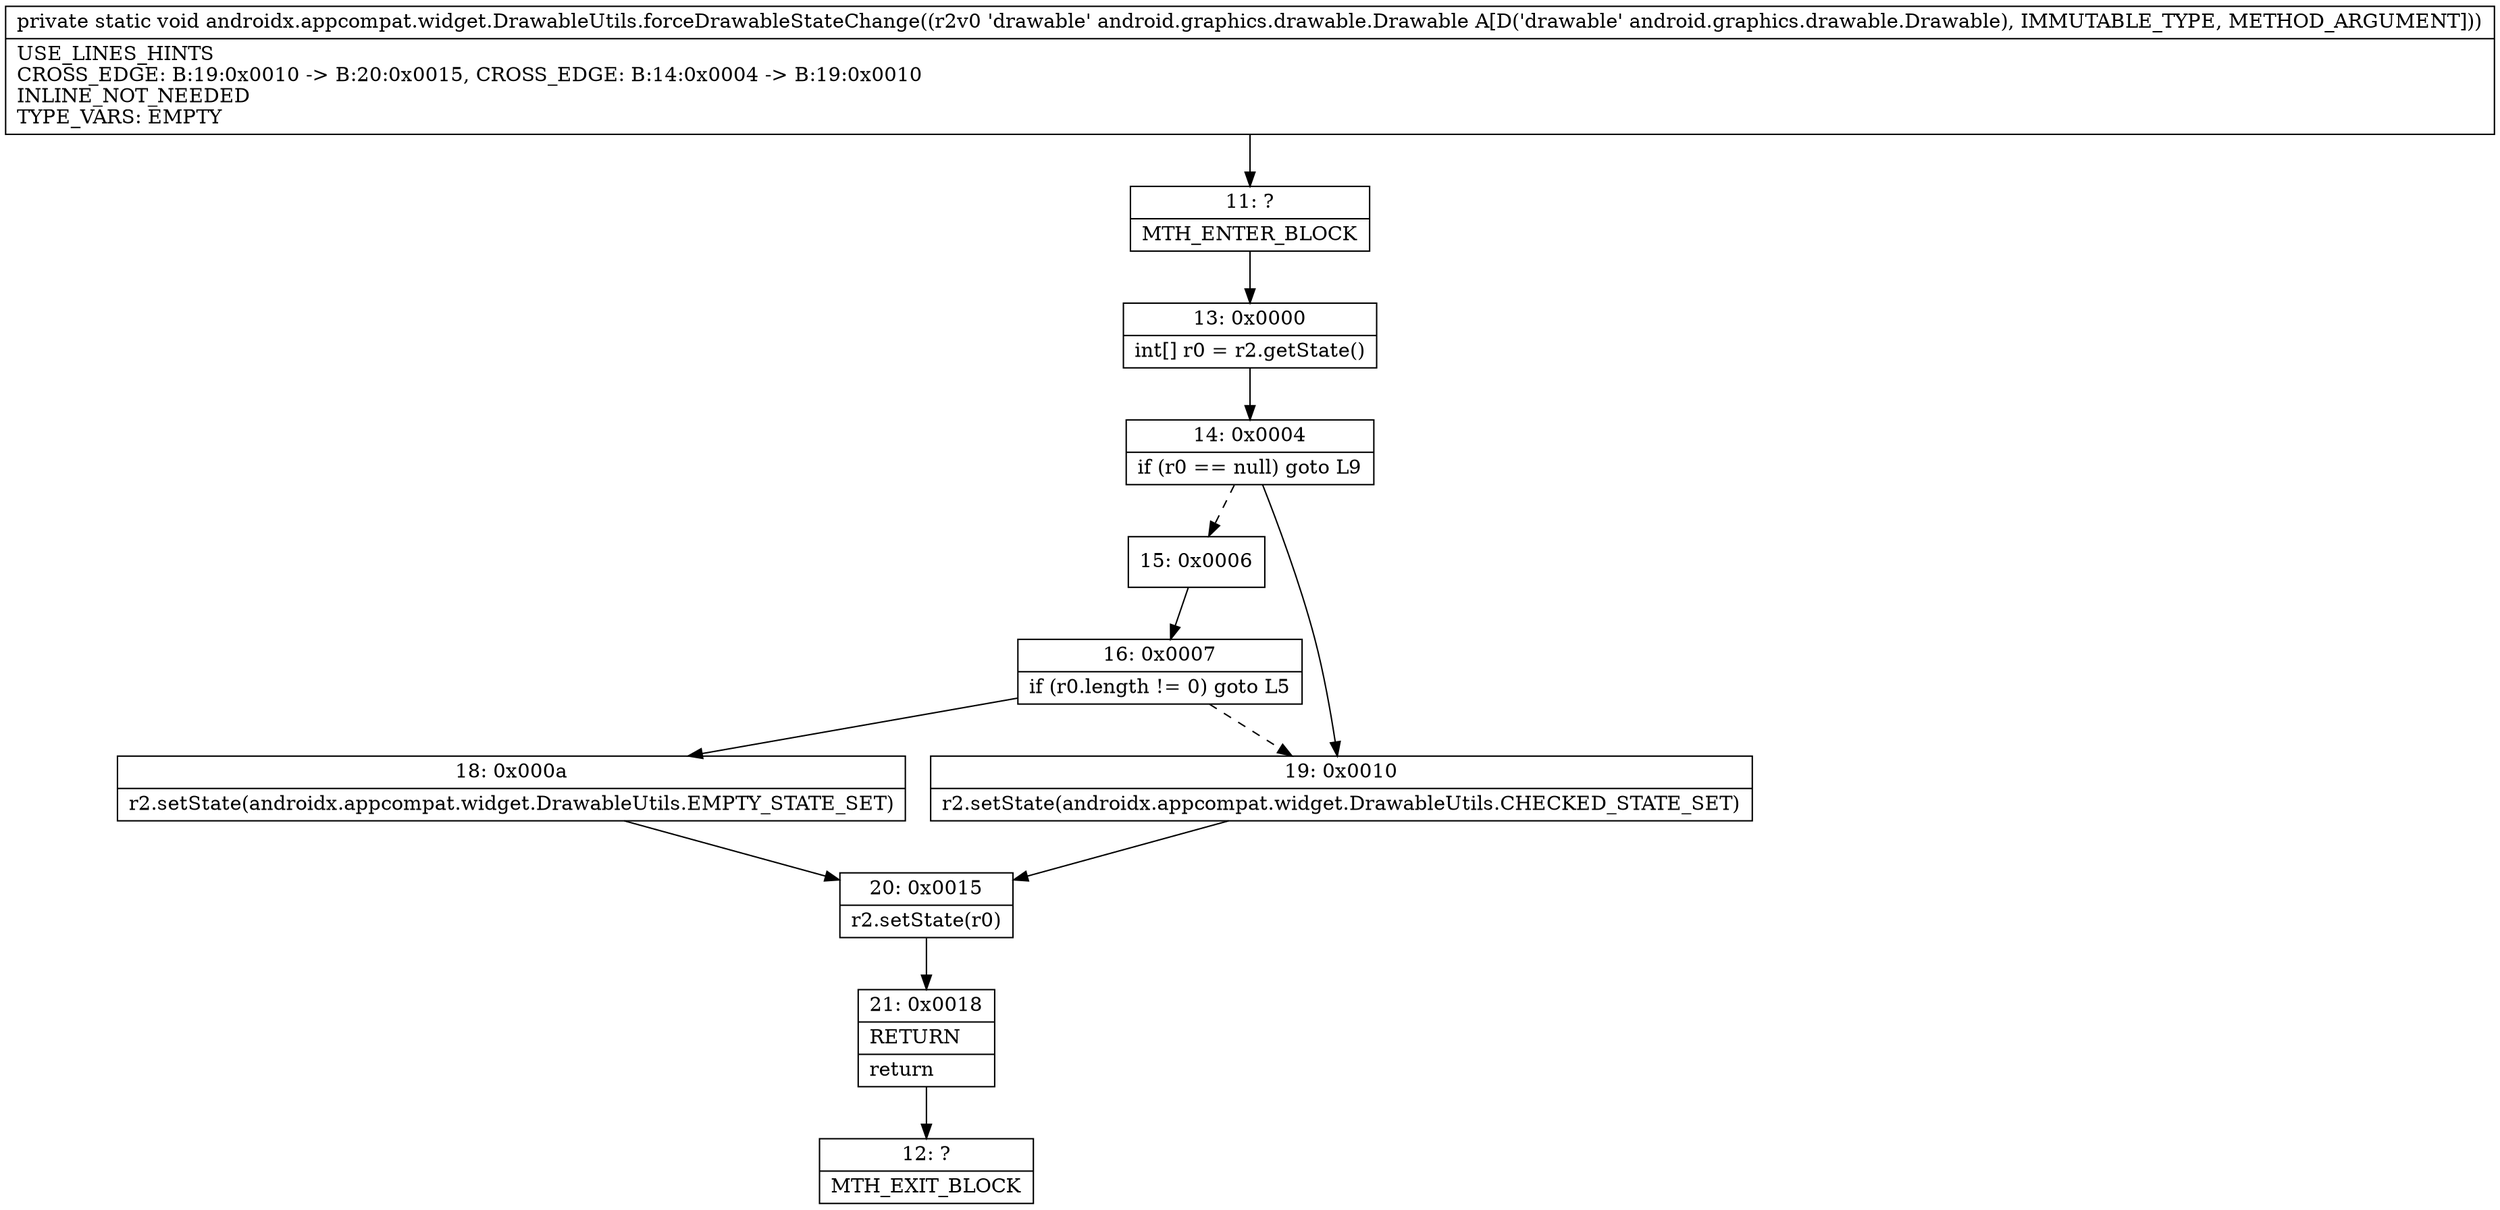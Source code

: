 digraph "CFG forandroidx.appcompat.widget.DrawableUtils.forceDrawableStateChange(Landroid\/graphics\/drawable\/Drawable;)V" {
Node_11 [shape=record,label="{11\:\ ?|MTH_ENTER_BLOCK\l}"];
Node_13 [shape=record,label="{13\:\ 0x0000|int[] r0 = r2.getState()\l}"];
Node_14 [shape=record,label="{14\:\ 0x0004|if (r0 == null) goto L9\l}"];
Node_15 [shape=record,label="{15\:\ 0x0006}"];
Node_16 [shape=record,label="{16\:\ 0x0007|if (r0.length != 0) goto L5\l}"];
Node_18 [shape=record,label="{18\:\ 0x000a|r2.setState(androidx.appcompat.widget.DrawableUtils.EMPTY_STATE_SET)\l}"];
Node_20 [shape=record,label="{20\:\ 0x0015|r2.setState(r0)\l}"];
Node_21 [shape=record,label="{21\:\ 0x0018|RETURN\l|return\l}"];
Node_12 [shape=record,label="{12\:\ ?|MTH_EXIT_BLOCK\l}"];
Node_19 [shape=record,label="{19\:\ 0x0010|r2.setState(androidx.appcompat.widget.DrawableUtils.CHECKED_STATE_SET)\l}"];
MethodNode[shape=record,label="{private static void androidx.appcompat.widget.DrawableUtils.forceDrawableStateChange((r2v0 'drawable' android.graphics.drawable.Drawable A[D('drawable' android.graphics.drawable.Drawable), IMMUTABLE_TYPE, METHOD_ARGUMENT]))  | USE_LINES_HINTS\lCROSS_EDGE: B:19:0x0010 \-\> B:20:0x0015, CROSS_EDGE: B:14:0x0004 \-\> B:19:0x0010\lINLINE_NOT_NEEDED\lTYPE_VARS: EMPTY\l}"];
MethodNode -> Node_11;Node_11 -> Node_13;
Node_13 -> Node_14;
Node_14 -> Node_15[style=dashed];
Node_14 -> Node_19;
Node_15 -> Node_16;
Node_16 -> Node_18;
Node_16 -> Node_19[style=dashed];
Node_18 -> Node_20;
Node_20 -> Node_21;
Node_21 -> Node_12;
Node_19 -> Node_20;
}

